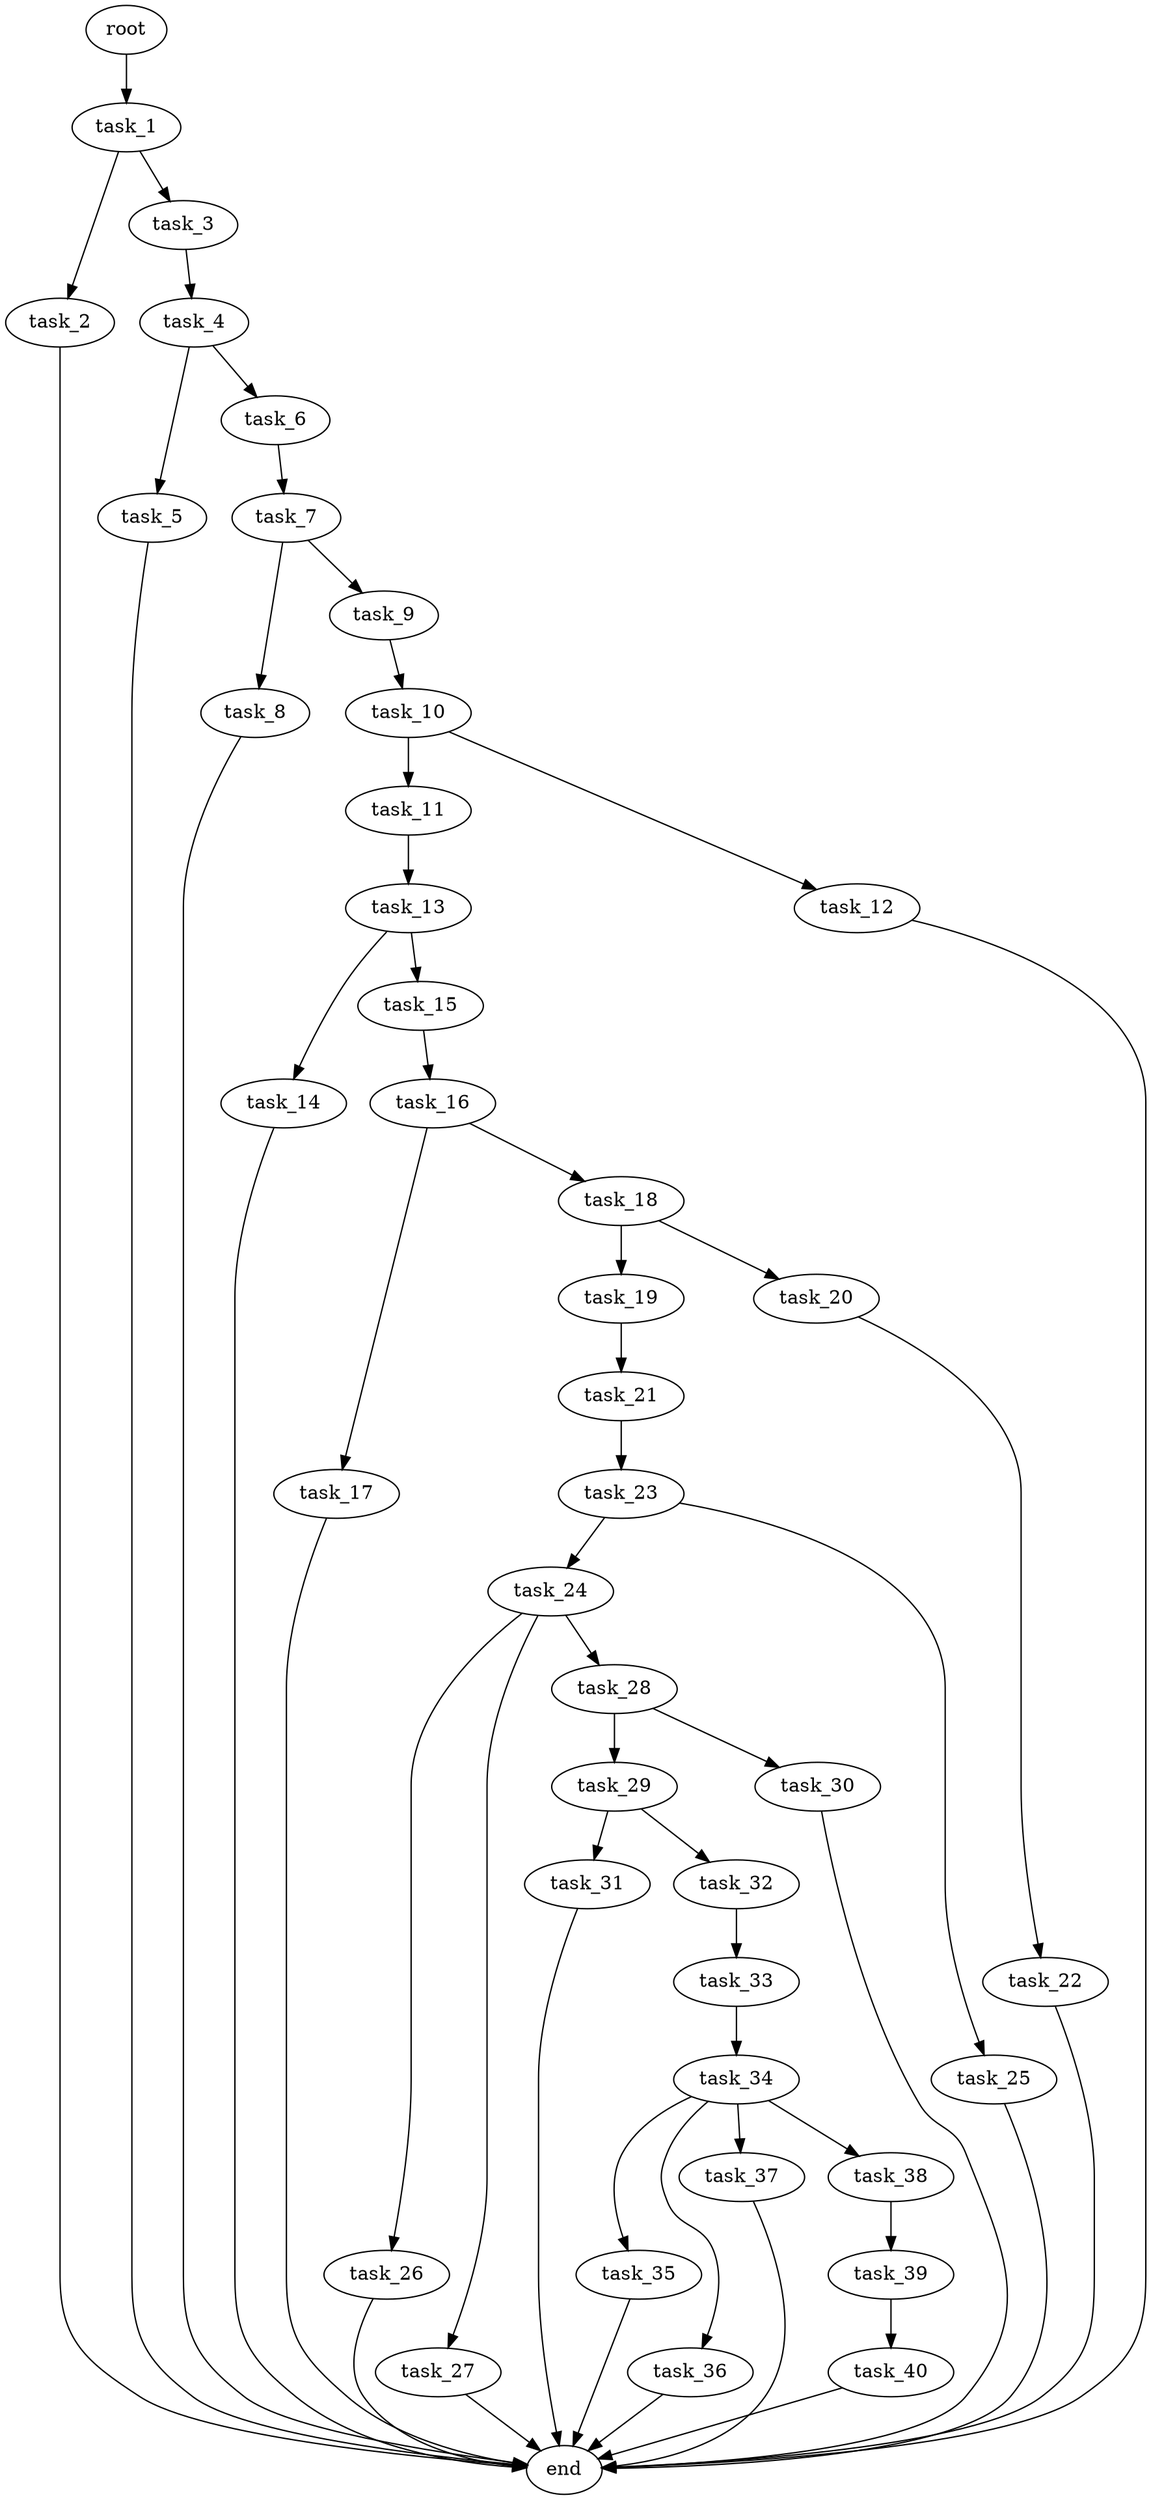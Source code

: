 digraph G {
  root [size="0.000000e+00"];
  task_1 [size="8.758115e+10"];
  task_2 [size="7.989630e+10"];
  task_3 [size="2.405589e+10"];
  task_4 [size="5.085310e+09"];
  task_5 [size="8.583173e+10"];
  task_6 [size="5.437161e+10"];
  task_7 [size="7.426551e+09"];
  task_8 [size="5.390490e+10"];
  task_9 [size="8.365953e+09"];
  task_10 [size="5.251234e+10"];
  task_11 [size="9.362717e+09"];
  task_12 [size="2.612141e+10"];
  task_13 [size="5.489525e+10"];
  task_14 [size="8.281273e+10"];
  task_15 [size="4.411416e+09"];
  task_16 [size="4.905593e+10"];
  task_17 [size="8.379176e+10"];
  task_18 [size="1.397985e+10"];
  task_19 [size="7.900491e+10"];
  task_20 [size="6.988056e+10"];
  task_21 [size="8.947415e+09"];
  task_22 [size="1.479074e+10"];
  task_23 [size="4.424034e+10"];
  task_24 [size="4.221802e+10"];
  task_25 [size="6.338911e+10"];
  task_26 [size="8.024887e+09"];
  task_27 [size="7.601636e+10"];
  task_28 [size="4.609531e+10"];
  task_29 [size="6.813708e+10"];
  task_30 [size="9.927526e+10"];
  task_31 [size="3.377477e+10"];
  task_32 [size="3.320281e+09"];
  task_33 [size="1.162846e+09"];
  task_34 [size="2.741907e+09"];
  task_35 [size="6.649156e+10"];
  task_36 [size="2.430479e+09"];
  task_37 [size="8.096165e+10"];
  task_38 [size="3.044437e+09"];
  task_39 [size="3.225644e+10"];
  task_40 [size="7.575828e+10"];
  end [size="0.000000e+00"];

  root -> task_1 [size="1.000000e-12"];
  task_1 -> task_2 [size="7.989630e+08"];
  task_1 -> task_3 [size="2.405589e+08"];
  task_2 -> end [size="1.000000e-12"];
  task_3 -> task_4 [size="5.085310e+07"];
  task_4 -> task_5 [size="8.583173e+08"];
  task_4 -> task_6 [size="5.437161e+08"];
  task_5 -> end [size="1.000000e-12"];
  task_6 -> task_7 [size="7.426551e+07"];
  task_7 -> task_8 [size="5.390490e+08"];
  task_7 -> task_9 [size="8.365953e+07"];
  task_8 -> end [size="1.000000e-12"];
  task_9 -> task_10 [size="5.251234e+08"];
  task_10 -> task_11 [size="9.362717e+07"];
  task_10 -> task_12 [size="2.612141e+08"];
  task_11 -> task_13 [size="5.489525e+08"];
  task_12 -> end [size="1.000000e-12"];
  task_13 -> task_14 [size="8.281273e+08"];
  task_13 -> task_15 [size="4.411416e+07"];
  task_14 -> end [size="1.000000e-12"];
  task_15 -> task_16 [size="4.905593e+08"];
  task_16 -> task_17 [size="8.379176e+08"];
  task_16 -> task_18 [size="1.397985e+08"];
  task_17 -> end [size="1.000000e-12"];
  task_18 -> task_19 [size="7.900491e+08"];
  task_18 -> task_20 [size="6.988056e+08"];
  task_19 -> task_21 [size="8.947415e+07"];
  task_20 -> task_22 [size="1.479074e+08"];
  task_21 -> task_23 [size="4.424034e+08"];
  task_22 -> end [size="1.000000e-12"];
  task_23 -> task_24 [size="4.221802e+08"];
  task_23 -> task_25 [size="6.338911e+08"];
  task_24 -> task_26 [size="8.024887e+07"];
  task_24 -> task_27 [size="7.601636e+08"];
  task_24 -> task_28 [size="4.609531e+08"];
  task_25 -> end [size="1.000000e-12"];
  task_26 -> end [size="1.000000e-12"];
  task_27 -> end [size="1.000000e-12"];
  task_28 -> task_29 [size="6.813708e+08"];
  task_28 -> task_30 [size="9.927526e+08"];
  task_29 -> task_31 [size="3.377477e+08"];
  task_29 -> task_32 [size="3.320281e+07"];
  task_30 -> end [size="1.000000e-12"];
  task_31 -> end [size="1.000000e-12"];
  task_32 -> task_33 [size="1.162846e+07"];
  task_33 -> task_34 [size="2.741907e+07"];
  task_34 -> task_35 [size="6.649156e+08"];
  task_34 -> task_36 [size="2.430479e+07"];
  task_34 -> task_37 [size="8.096165e+08"];
  task_34 -> task_38 [size="3.044437e+07"];
  task_35 -> end [size="1.000000e-12"];
  task_36 -> end [size="1.000000e-12"];
  task_37 -> end [size="1.000000e-12"];
  task_38 -> task_39 [size="3.225644e+08"];
  task_39 -> task_40 [size="7.575828e+08"];
  task_40 -> end [size="1.000000e-12"];
}
